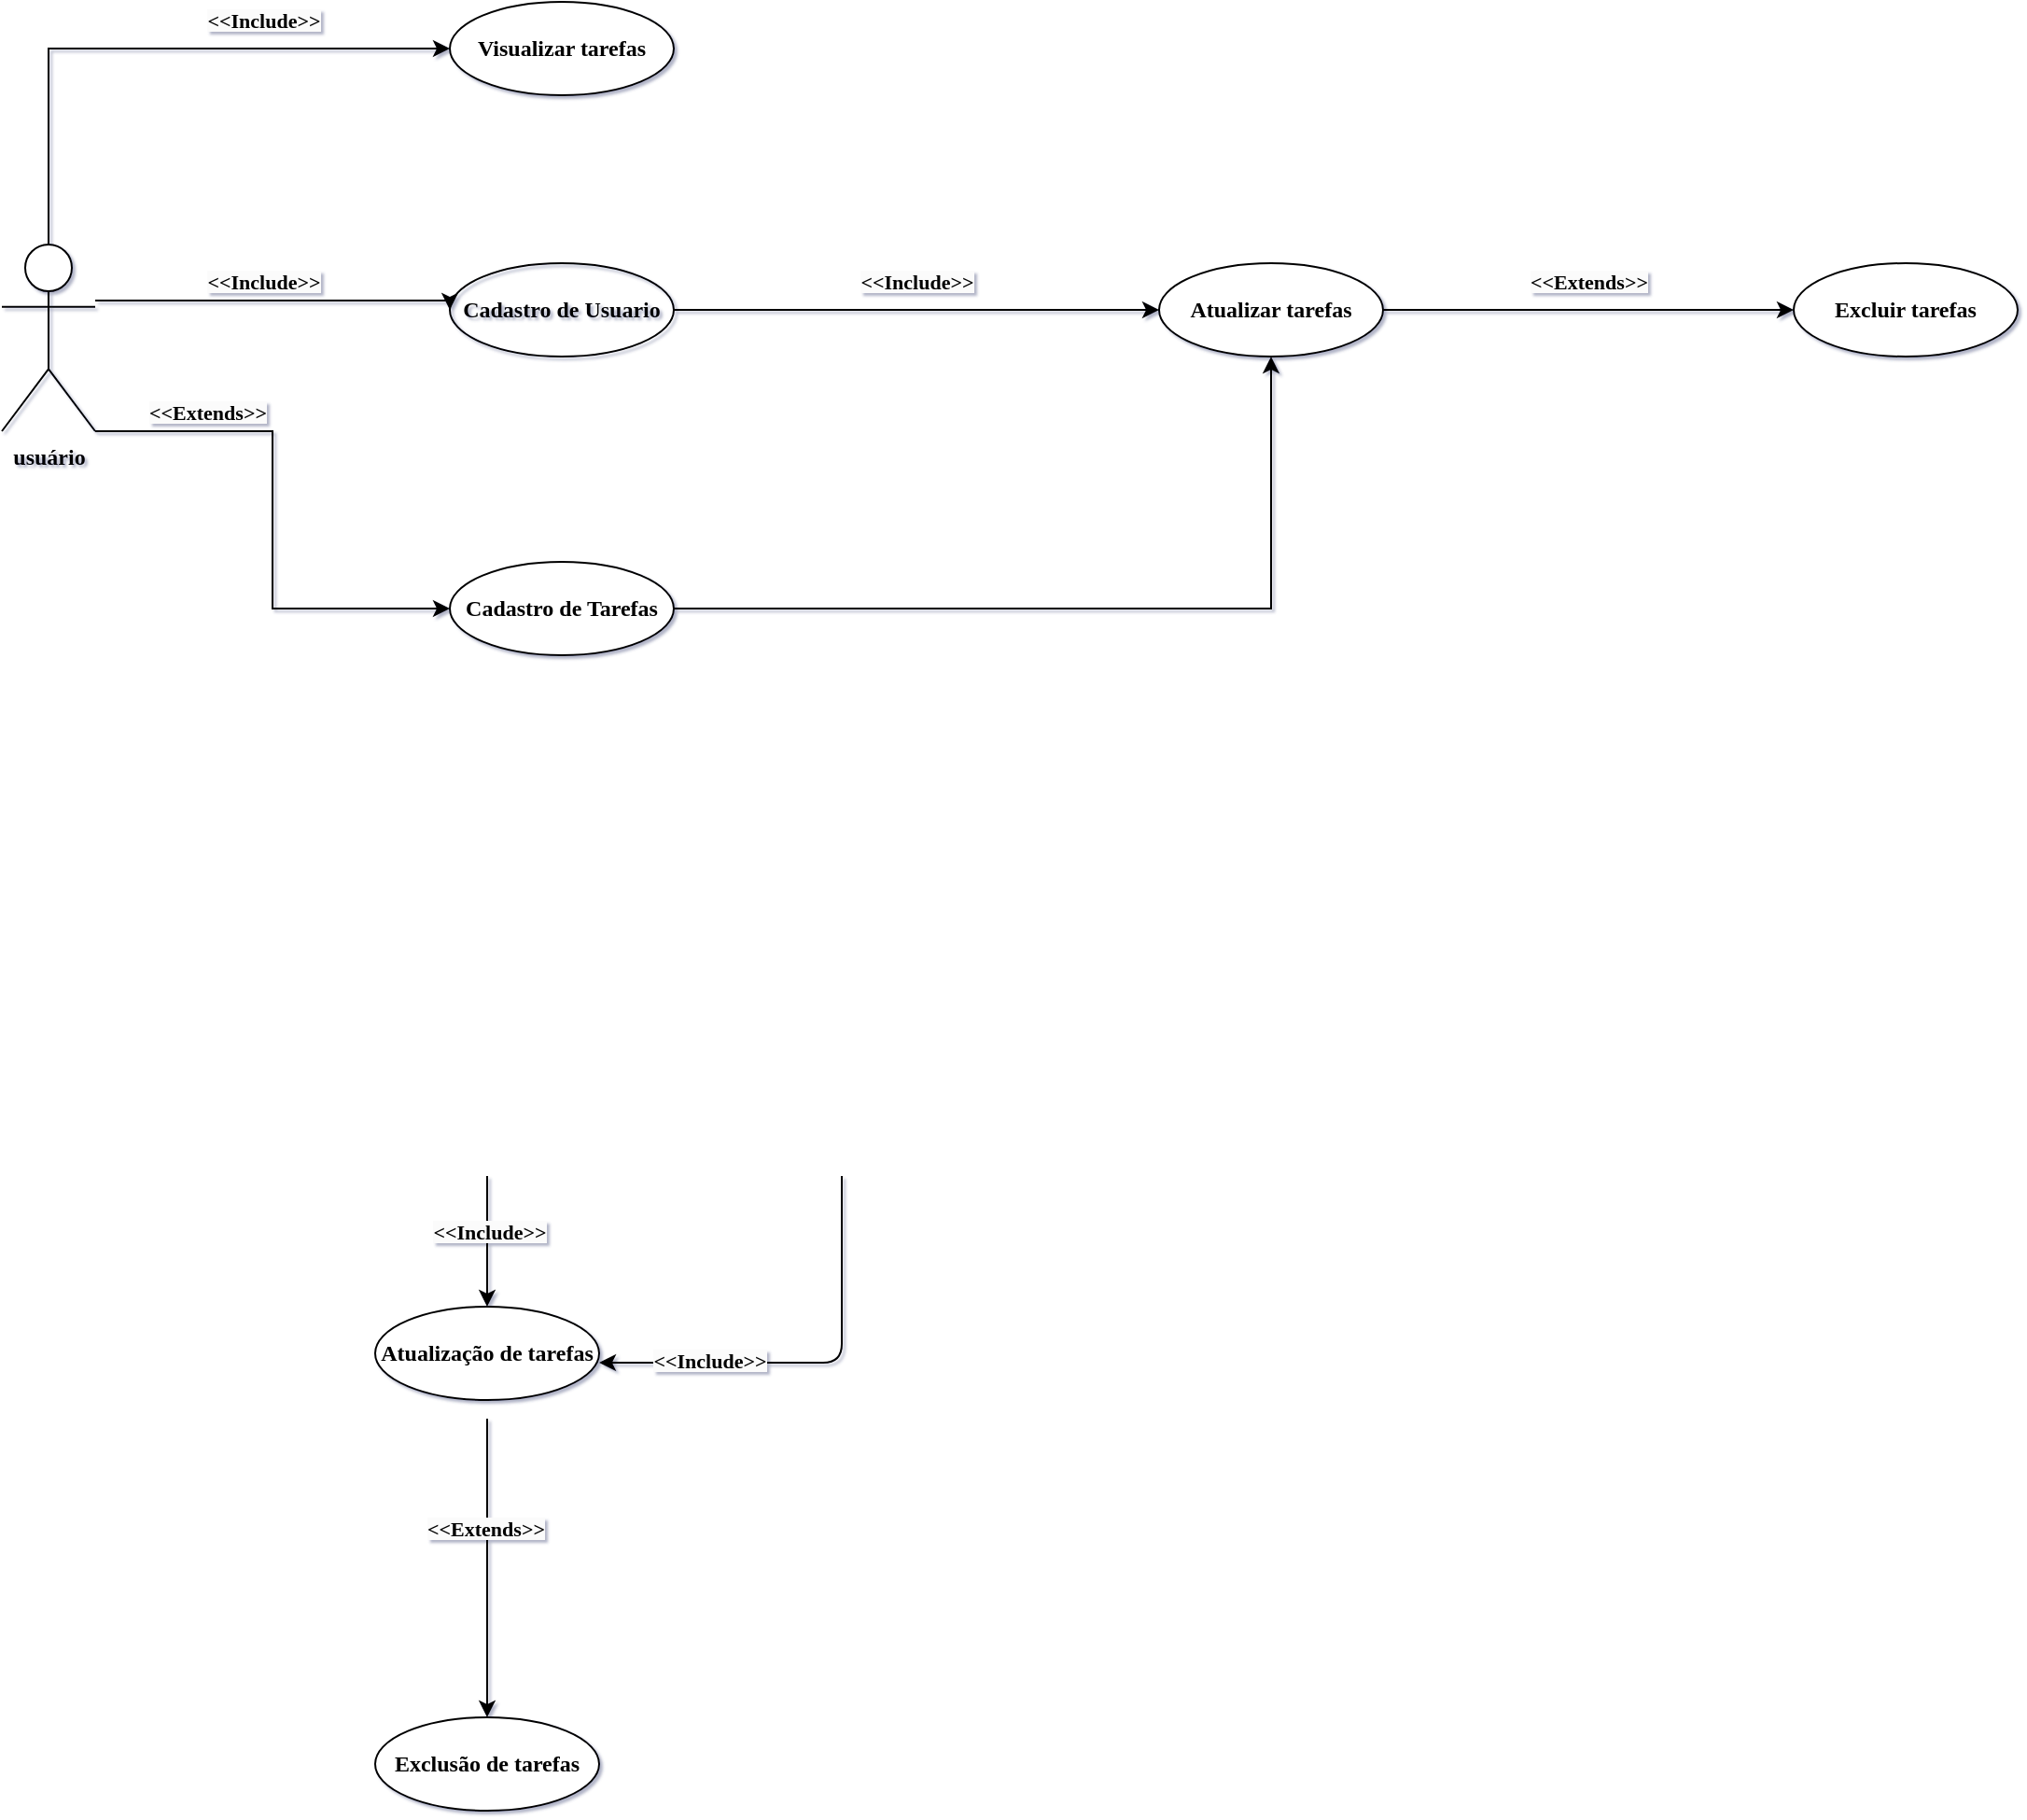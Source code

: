 <mxfile version="24.7.17">
  <diagram name="Página-1" id="0tccnplTgCQu9_d9tdW-">
    <mxGraphModel dx="1477" dy="637" grid="1" gridSize="10" guides="1" tooltips="1" connect="1" arrows="1" fold="1" page="1" pageScale="1" pageWidth="827" pageHeight="1169" background="none" math="0" shadow="1">
      <root>
        <mxCell id="0" />
        <mxCell id="1" parent="0" />
        <mxCell id="v56k_M-V0nfEXO4-_IJC-8" value="" style="edgeStyle=orthogonalEdgeStyle;rounded=1;orthogonalLoop=1;jettySize=auto;labelBackgroundColor=none;fontColor=default;fontFamily=Verdana;fontStyle=1;labelBorderColor=none;textShadow=0;labelPosition=center;verticalLabelPosition=middle;align=center;verticalAlign=middle;" parent="1" edge="1">
          <mxGeometry relative="1" as="geometry">
            <mxPoint x="290" y="829" as="sourcePoint" />
            <mxPoint x="290" y="899" as="targetPoint" />
          </mxGeometry>
        </mxCell>
        <mxCell id="z_xBJc3v1olEnhKW6ndK-3" value="&lt;span style=&quot;font-family: Verdana; font-weight: 700; background-color: rgb(251, 251, 251);&quot;&gt;&amp;lt;&amp;lt;Include&amp;gt;&amp;gt;&lt;/span&gt;" style="edgeLabel;html=1;align=center;verticalAlign=middle;resizable=0;points=[];labelBackgroundColor=none;rounded=1;" parent="v56k_M-V0nfEXO4-_IJC-8" vertex="1" connectable="0">
          <mxGeometry x="-0.143" y="1" relative="1" as="geometry">
            <mxPoint as="offset" />
          </mxGeometry>
        </mxCell>
        <mxCell id="v56k_M-V0nfEXO4-_IJC-12" value="" style="edgeStyle=orthogonalEdgeStyle;rounded=1;orthogonalLoop=1;jettySize=auto;entryX=1;entryY=0.5;entryDx=0;entryDy=0;labelBackgroundColor=none;fontColor=default;fontFamily=Verdana;fontStyle=1;labelBorderColor=none;textShadow=0;labelPosition=center;verticalLabelPosition=middle;align=center;verticalAlign=middle;" parent="1" edge="1">
          <mxGeometry relative="1" as="geometry">
            <mxPoint x="350" y="929" as="targetPoint" />
            <Array as="points">
              <mxPoint x="480" y="929" />
            </Array>
            <mxPoint x="480" y="829" as="sourcePoint" />
          </mxGeometry>
        </mxCell>
        <mxCell id="z_xBJc3v1olEnhKW6ndK-4" value="&lt;span style=&quot;font-family: Verdana; font-weight: 700; background-color: rgb(251, 251, 251);&quot;&gt;&amp;lt;&amp;lt;Include&amp;gt;&amp;gt;&lt;/span&gt;" style="edgeLabel;html=1;align=center;verticalAlign=middle;resizable=0;points=[];labelBackgroundColor=none;rounded=1;" parent="v56k_M-V0nfEXO4-_IJC-12" vertex="1" connectable="0">
          <mxGeometry x="0.49" y="-1" relative="1" as="geometry">
            <mxPoint as="offset" />
          </mxGeometry>
        </mxCell>
        <mxCell id="v56k_M-V0nfEXO4-_IJC-14" value="" style="edgeStyle=orthogonalEdgeStyle;rounded=1;orthogonalLoop=1;jettySize=auto;labelBackgroundColor=none;fontColor=default;fontFamily=Verdana;fontStyle=1;labelBorderColor=none;textShadow=0;labelPosition=center;verticalLabelPosition=middle;align=center;verticalAlign=middle;" parent="1" edge="1">
          <mxGeometry relative="1" as="geometry">
            <mxPoint x="290" y="959" as="sourcePoint" />
            <mxPoint x="290" y="1119" as="targetPoint" />
          </mxGeometry>
        </mxCell>
        <mxCell id="z_xBJc3v1olEnhKW6ndK-7" value="&lt;span style=&quot;font-family: Verdana; font-weight: 700; background-color: rgb(251, 251, 251);&quot;&gt;&amp;lt;&amp;lt;Extends&amp;gt;&amp;gt;&lt;/span&gt;" style="edgeLabel;html=1;align=center;verticalAlign=middle;resizable=0;points=[];labelBackgroundColor=none;rounded=1;" parent="v56k_M-V0nfEXO4-_IJC-14" vertex="1" connectable="0">
          <mxGeometry x="-0.263" y="-1" relative="1" as="geometry">
            <mxPoint as="offset" />
          </mxGeometry>
        </mxCell>
        <mxCell id="gzgX_gIogwDmUI5mt8IQ-4" style="edgeStyle=orthogonalEdgeStyle;rounded=0;orthogonalLoop=1;jettySize=auto;html=1;entryX=0;entryY=0.5;entryDx=0;entryDy=0;fontFamily=Helvetica;fontSize=11;fontColor=default;labelBackgroundColor=none;resizable=0;" edge="1" parent="1" source="TWlP38daomhFdKpjj_hh-1" target="TWlP38daomhFdKpjj_hh-3">
          <mxGeometry relative="1" as="geometry">
            <Array as="points">
              <mxPoint x="270" y="360" />
            </Array>
          </mxGeometry>
        </mxCell>
        <mxCell id="gzgX_gIogwDmUI5mt8IQ-7" style="edgeStyle=orthogonalEdgeStyle;rounded=0;orthogonalLoop=1;jettySize=auto;html=1;entryX=0;entryY=0.5;entryDx=0;entryDy=0;fontFamily=Helvetica;fontSize=11;fontColor=default;labelBackgroundColor=none;resizable=0;" edge="1" parent="1" source="TWlP38daomhFdKpjj_hh-1" target="TWlP38daomhFdKpjj_hh-2">
          <mxGeometry relative="1" as="geometry">
            <Array as="points">
              <mxPoint x="175" y="430" />
              <mxPoint x="175" y="525" />
            </Array>
          </mxGeometry>
        </mxCell>
        <mxCell id="gzgX_gIogwDmUI5mt8IQ-8" style="edgeStyle=orthogonalEdgeStyle;rounded=0;orthogonalLoop=1;jettySize=auto;html=1;entryX=0;entryY=0.5;entryDx=0;entryDy=0;fontFamily=Helvetica;fontSize=11;fontColor=default;labelBackgroundColor=none;resizable=0;" edge="1" parent="1" source="TWlP38daomhFdKpjj_hh-1" target="TWlP38daomhFdKpjj_hh-4">
          <mxGeometry relative="1" as="geometry">
            <Array as="points">
              <mxPoint x="55" y="225" />
            </Array>
          </mxGeometry>
        </mxCell>
        <mxCell id="TWlP38daomhFdKpjj_hh-1" value="usuário" style="shape=umlActor;verticalLabelPosition=bottom;verticalAlign=top;html=1;outlineConnect=0;align=center;fontStyle=1;fontFamily=Verdana;labelBackgroundColor=none;rounded=1;" parent="1" vertex="1">
          <mxGeometry x="30" y="330" width="50" height="100" as="geometry" />
        </mxCell>
        <mxCell id="gzgX_gIogwDmUI5mt8IQ-13" style="edgeStyle=orthogonalEdgeStyle;rounded=0;orthogonalLoop=1;jettySize=auto;html=1;entryX=0.5;entryY=1;entryDx=0;entryDy=0;fontFamily=Helvetica;fontSize=11;fontColor=default;labelBackgroundColor=none;resizable=0;" edge="1" parent="1" source="TWlP38daomhFdKpjj_hh-2" target="gzgX_gIogwDmUI5mt8IQ-11">
          <mxGeometry relative="1" as="geometry" />
        </mxCell>
        <mxCell id="TWlP38daomhFdKpjj_hh-2" value="Cadastro de Tarefas" style="ellipse;whiteSpace=wrap;html=1;align=center;fontStyle=1;fontFamily=Verdana;labelBackgroundColor=none;rounded=1;" parent="1" vertex="1">
          <mxGeometry x="270" y="500" width="120" height="50" as="geometry" />
        </mxCell>
        <mxCell id="gzgX_gIogwDmUI5mt8IQ-12" style="edgeStyle=orthogonalEdgeStyle;rounded=0;orthogonalLoop=1;jettySize=auto;html=1;entryX=0;entryY=0.5;entryDx=0;entryDy=0;fontFamily=Helvetica;fontSize=11;fontColor=default;labelBackgroundColor=none;resizable=0;" edge="1" parent="1" source="TWlP38daomhFdKpjj_hh-3" target="gzgX_gIogwDmUI5mt8IQ-11">
          <mxGeometry relative="1" as="geometry" />
        </mxCell>
        <mxCell id="TWlP38daomhFdKpjj_hh-3" value="Cadastro de Usuario" style="ellipse;whiteSpace=wrap;html=1;align=center;fontStyle=1;fontFamily=Verdana;labelBackgroundColor=none;rounded=1;fillColor=none;" parent="1" vertex="1">
          <mxGeometry x="270" y="340" width="120" height="50" as="geometry" />
        </mxCell>
        <mxCell id="TWlP38daomhFdKpjj_hh-4" value="Visualizar tarefas" style="ellipse;whiteSpace=wrap;html=1;align=center;fontStyle=1;fontFamily=Verdana;labelBackgroundColor=none;rounded=1;" parent="1" vertex="1">
          <mxGeometry x="270" y="200" width="120" height="50" as="geometry" />
        </mxCell>
        <mxCell id="TWlP38daomhFdKpjj_hh-5" value="Atualização de tarefas" style="ellipse;whiteSpace=wrap;html=1;align=center;fontStyle=1;fontFamily=Verdana;labelBackgroundColor=none;rounded=1;" parent="1" vertex="1">
          <mxGeometry x="230" y="899" width="120" height="50" as="geometry" />
        </mxCell>
        <mxCell id="TWlP38daomhFdKpjj_hh-7" value="Exclusão de tarefas" style="ellipse;whiteSpace=wrap;html=1;align=center;fontStyle=1;fontFamily=Verdana;labelBackgroundColor=none;rounded=1;" parent="1" vertex="1">
          <mxGeometry x="230" y="1119" width="120" height="50" as="geometry" />
        </mxCell>
        <mxCell id="gzgX_gIogwDmUI5mt8IQ-5" value="&lt;span style=&quot;font-family: Verdana; font-weight: 700; background-color: rgb(251, 251, 251);&quot;&gt;&amp;lt;&amp;lt;Include&amp;gt;&amp;gt;&lt;/span&gt;" style="edgeLabel;html=1;align=center;verticalAlign=middle;resizable=0;points=[];labelBackgroundColor=none;rounded=1;" vertex="1" connectable="0" parent="1">
          <mxGeometry x="170.003" y="349.997" as="geometry" />
        </mxCell>
        <mxCell id="gzgX_gIogwDmUI5mt8IQ-9" value="&lt;span style=&quot;font-family: Verdana; font-weight: 700; background-color: rgb(251, 251, 251);&quot;&gt;&amp;lt;&amp;lt;Extends&amp;gt;&amp;gt;&lt;/span&gt;" style="edgeLabel;html=1;align=center;verticalAlign=middle;resizable=0;points=[];labelBackgroundColor=none;rounded=1;" vertex="1" connectable="0" parent="1">
          <mxGeometry x="140.003" y="419.997" as="geometry" />
        </mxCell>
        <mxCell id="gzgX_gIogwDmUI5mt8IQ-10" value="&lt;span style=&quot;font-family: Verdana; font-weight: 700; background-color: rgb(251, 251, 251);&quot;&gt;&amp;lt;&amp;lt;Include&amp;gt;&amp;gt;&lt;/span&gt;" style="edgeLabel;html=1;align=center;verticalAlign=middle;resizable=0;points=[];labelBackgroundColor=none;rounded=1;" vertex="1" connectable="0" parent="1">
          <mxGeometry x="170.003" y="209.997" as="geometry" />
        </mxCell>
        <mxCell id="gzgX_gIogwDmUI5mt8IQ-15" style="edgeStyle=orthogonalEdgeStyle;rounded=0;orthogonalLoop=1;jettySize=auto;html=1;entryX=0;entryY=0.5;entryDx=0;entryDy=0;fontFamily=Helvetica;fontSize=11;fontColor=default;labelBackgroundColor=none;resizable=0;" edge="1" parent="1" source="gzgX_gIogwDmUI5mt8IQ-11" target="gzgX_gIogwDmUI5mt8IQ-14">
          <mxGeometry relative="1" as="geometry" />
        </mxCell>
        <mxCell id="gzgX_gIogwDmUI5mt8IQ-11" value="Atualizar tarefas" style="ellipse;whiteSpace=wrap;html=1;align=center;fontStyle=1;fontFamily=Verdana;labelBackgroundColor=none;rounded=1;" vertex="1" parent="1">
          <mxGeometry x="650" y="340" width="120" height="50" as="geometry" />
        </mxCell>
        <mxCell id="gzgX_gIogwDmUI5mt8IQ-14" value="Excluir tarefas" style="ellipse;whiteSpace=wrap;html=1;align=center;fontStyle=1;fontFamily=Verdana;labelBackgroundColor=none;rounded=1;" vertex="1" parent="1">
          <mxGeometry x="990" y="340" width="120" height="50" as="geometry" />
        </mxCell>
        <mxCell id="gzgX_gIogwDmUI5mt8IQ-16" value="&lt;span style=&quot;font-family: Verdana; font-weight: 700; background-color: rgb(251, 251, 251);&quot;&gt;&amp;lt;&amp;lt;Include&amp;gt;&amp;gt;&lt;/span&gt;" style="edgeLabel;html=1;align=center;verticalAlign=middle;resizable=0;points=[];labelBackgroundColor=none;rounded=1;" vertex="1" connectable="0" parent="1">
          <mxGeometry x="520.003" y="349.997" as="geometry" />
        </mxCell>
        <mxCell id="gzgX_gIogwDmUI5mt8IQ-17" value="&lt;span style=&quot;font-family: Verdana; font-weight: 700; background-color: rgb(251, 251, 251);&quot;&gt;&amp;lt;&amp;lt;Extends&amp;gt;&amp;gt;&lt;/span&gt;" style="edgeLabel;html=1;align=center;verticalAlign=middle;resizable=0;points=[];labelBackgroundColor=none;rounded=1;" vertex="1" connectable="0" parent="1">
          <mxGeometry x="880.003" y="349.997" as="geometry" />
        </mxCell>
      </root>
    </mxGraphModel>
  </diagram>
</mxfile>
